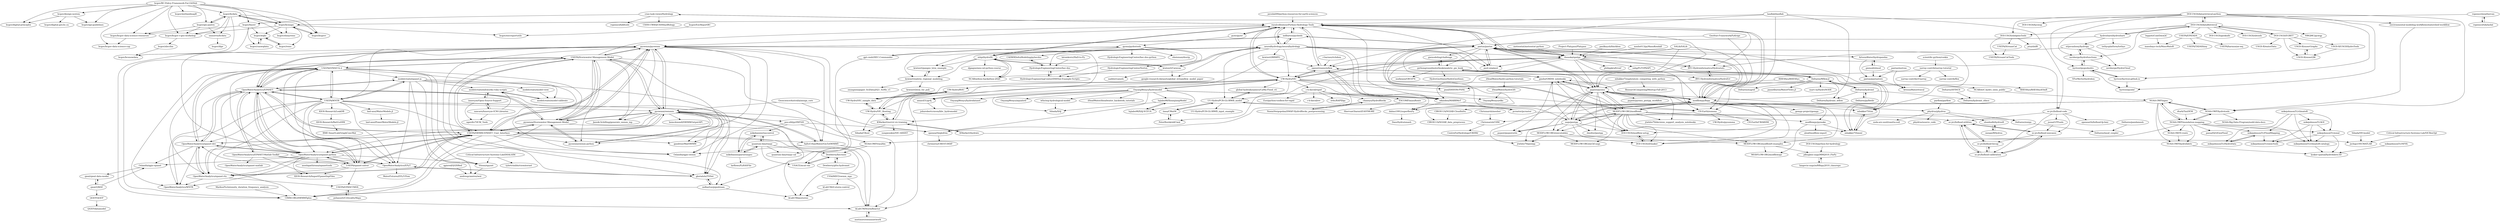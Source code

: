 digraph G {
"bcgov/bcdata" -> "bcgov/bcmaps"
"bcgov/bcdata" -> "bcgov/bcgovr"
"bcgov/bcdata" -> "bcgov/bcgov-r-geo-workshop"
"bcgov/bcdata" -> "smnorris/bcdata"
"bcgov/bcdata" -> "bcgov/bcsnowdata"
"bcgov/bcdata" -> "bcgov/gis-pantry"
"bcgov/bcdata" -> "bcgov/shinyrems"
"raoulcollenteur/Python-Hydrology-Tools" -> "mdbartos/pysheds" ["e"=1]
"raoulcollenteur/Python-Hydrology-Tools" -> "pastas/pastas"
"raoulcollenteur/Python-Hydrology-Tools" -> "neuralhydrology/neuralhydrology"
"raoulcollenteur/Python-Hydrology-Tools" -> "cran-task-views/Hydrology"
"raoulcollenteur/Python-Hydrology-Tools" -> "openstreams/wflow"
"raoulcollenteur/Python-Hydrology-Tools" -> "thouska/spotpy"
"raoulcollenteur/Python-Hydrology-Tools" -> "UW-Hydro/VIC"
"raoulcollenteur/Python-Hydrology-Tools" -> "modflowpy/flopy"
"raoulcollenteur/Python-Hydrology-Tools" -> "pywr/pywr" ["e"=1]
"raoulcollenteur/Python-Hydrology-Tools" -> "mhpi/hydroDL"
"raoulcollenteur/Python-Hydrology-Tools" -> "pyet-org/pyet" ["e"=1]
"raoulcollenteur/Python-Hydrology-Tools" -> "wknoben/MARRMoT"
"raoulcollenteur/Python-Hydrology-Tools" -> "BYU-Hydroinformatics/Hydrostats"
"raoulcollenteur/Python-Hydrology-Tools" -> "pyswmm/pyswmm"
"raoulcollenteur/Python-Hydrology-Tools" -> "pypest/pyemu"
"SALib/SALib" -> "thouska/spotpy" ["e"=1]
"SALib/SALib" -> "modflowpy/flopy" ["e"=1]
"SALib/SALib" -> "pypest/pyemu" ["e"=1]
"pyswmm/pyswmm" -> "USEPA/Stormwater-Management-Model"
"pyswmm/pyswmm" -> "pyswmm/swmmio"
"pyswmm/pyswmm" -> "pyswmm/Stormwater-Management-Model"
"pyswmm/pyswmm" -> "USEPA/SWMM-EPANET_User_Interface"
"pyswmm/pyswmm" -> "pyswmm/swmm-python"
"pyswmm/pyswmm" -> "mdbartos/pipedream"
"pyswmm/pyswmm" -> "OpenWaterAnalytics/EPANET"
"pyswmm/pyswmm" -> "AaltoUrbanWater/GisToSWMM5"
"pyswmm/pyswmm" -> "OpenWaterAnalytics/epanet-python"
"pyswmm/pyswmm" -> "Oslandia/qgis-swmm"
"pyswmm/pyswmm" -> "mdbartos/pysheds" ["e"=1]
"pyswmm/pyswmm" -> "kLabUM/StormReactor"
"pyswmm/pyswmm" -> "glorialulu/TSNet"
"pyswmm/pyswmm" -> "CIMM-ORG/SWMM5plus"
"pyswmm/pyswmm" -> "Jannik-Schilling/generate_swmm_inp"
"OuyangWenyu/hydromodel" -> "OuyangWenyu/aqualord"
"OuyangWenyu/hydromodel" -> "wknoben/MARRMoT"
"OuyangWenyu/hydromodel" -> "lujiabo98/XinanjiangModel"
"OuyangWenyu/hydromodel" -> "iHeadWater/iheadwater_hackweek_tutorials"
"OuyangWenyu/hydromodel" -> "wfxr/xaj-hydrological-model"
"OuyangWenyu/hydromodel" -> "UW-Hydro/VIC"
"OuyangWenyu/hydromodel" -> "lujiabo98/XAJ-SCEUA"
"OuyangWenyu/hydromodel" -> "amacd31/gr4j"
"OuyangWenyu/hydromodel" -> "openearth/glofrim"
"OuyangWenyu/hydromodel" -> "OuyangWenyu/elks"
"OuyangWenyu/hydromodel" -> "OuyangWenyu/hydrodataset"
"OuyangWenyu/hydromodel" -> "Sibada/XAJ"
"ropensci/tidyhydat" -> "ropensci/weathercan"
"cran-task-views/Hydrology" -> "bcgov/fasstr"
"cran-task-views/Hydrology" -> "raoulcollenteur/Python-Hydrology-Tools"
"cran-task-views/Hydrology" -> "CSHS-CWRA/CSHShydRology"
"cran-task-views/Hydrology" -> "ropensci/hddtools"
"phydrus/phydrus" -> "shoebodh/hydrusR"
"phydrus/phydrus" -> "phydrus/source_code"
"phydrus/phydrus" -> "usda-ars-ussl/rosetta-soil"
"phydrus/phydrus" -> "Deltares/xmipy"
"kratzert/pangeo_lstm_example" -> "kratzert/ealstm_regional_modeling"
"gyanz/pydsstools" -> "CADWRDeltaModeling/pyhecdss"
"gyanz/pydsstools" -> "HydrologicEngineeringCenter/hec-dss"
"gyanz/pydsstools" -> "gpt-cmdr/HEC-Commander"
"gyanz/pydsstools" -> "HydrologicEngineeringCenter/hec-dss-python"
"gyanz/pydsstools" -> "HydrologicEngineeringCenter/DSSVue-Example-Scripts"
"gyanz/pydsstools" -> "HydrologicEngineeringCenter/Vortex"
"gyanz/pydsstools" -> "eheisman/dssrip"
"mmhs013/pyMannKendall" -> "thouska/spotpy" ["e"=1]
"kratzert/ealstm_regional_modeling" -> "kratzert/pangeo_lstm_example"
"kratzert/ealstm_regional_modeling" -> "osungmin/paper_SciData2021_SoMo_v1"
"kratzert/ealstm_regional_modeling" -> "kratzert/lstm_for_pub"
"BYU-Hydroinformatics/Hydrostats" -> "BYU-Hydroinformatics/HydroErr"
"BYU-Hydroinformatics/HydroErr" -> "BYU-Hydroinformatics/Hydrostats"
"mbakker7/exploratory_computing_with_python" -> "pypest/pyemu"
"mbakker7/exploratory_computing_with_python" -> "ResearchComputing/Meetup-Fall-2013" ["e"=1]
"USEPA/Stormwater-Management-Model" -> "pyswmm/pyswmm"
"USEPA/Stormwater-Management-Model" -> "pyswmm/Stormwater-Management-Model"
"USEPA/Stormwater-Management-Model" -> "USEPA/SWMM-EPANET_User_Interface"
"USEPA/Stormwater-Management-Model" -> "pyswmm/swmm-python"
"USEPA/Stormwater-Management-Model" -> "pyswmm/swmmio"
"USEPA/Stormwater-Management-Model" -> "OpenWaterAnalytics/EPANET"
"USEPA/Stormwater-Management-Model" -> "USEPA/EPANET2.2"
"USEPA/Stormwater-Management-Model" -> "mdbartos/pipedream"
"USEPA/Stormwater-Management-Model" -> "CIMM-ORG/SWMM5plus"
"USEPA/Stormwater-Management-Model" -> "AaltoUrbanWater/GisToSWMM5"
"USEPA/Stormwater-Management-Model" -> "gandresr/MatSWMM"
"USEPA/Stormwater-Management-Model" -> "Oslandia/qgis-swmm"
"USEPA/Stormwater-Management-Model" -> "Jannik-Schilling/generate_swmm_inp"
"USEPA/Stormwater-Management-Model" -> "raoulcollenteur/Python-Hydrology-Tools"
"landlab/landlab" -> "openstreams/wflow" ["e"=1]
"landlab/landlab" -> "ec-jrc/lisflood-code" ["e"=1]
"landlab/landlab" -> "CH-Earth/summa" ["e"=1]
"landlab/landlab" -> "raoulcollenteur/Python-Hydrology-Tools" ["e"=1]
"landlab/landlab" -> "modflowpy/flopy" ["e"=1]
"Oslandia/qgis-epanet" -> "qwat/qwat-data-model"
"qgisred/QGISRed" -> "andresgciamtez/wnt"
"glorialulu/TSNet" -> "OpenWaterAnalytics/EPyT"
"glorialulu/TSNet" -> "mdbartos/pipedream"
"mikejohnson51/climateR" -> "mikejohnson51/zonal"
"mikejohnson51/climateR" -> "mikejohnson51/AOI"
"mikejohnson51/climateR" -> "mikejohnson51/HydroData"
"mikejohnson51/climateR" -> "mikejohnson51/climateR-catalogs"
"mikejohnson51/climateR" -> "mikejohnson51/FloodMapping"
"ec-jrc/lisflood-code" -> "ec-jrc/lisflood-utilities"
"ec-jrc/lisflood-code" -> "ec-jrc/lisflood-usecases"
"ec-jrc/lisflood-code" -> "openearth/lisflood-fp-bmi"
"ec-jrc/lisflood-code" -> "ec-jrc/lisflood-calibration"
"ec-jrc/lisflood-code" -> "jsosa/LFPtools"
"bcgov/design-system" -> "bcgov/digital-principles"
"bcgov/design-system" -> "bcgov/api-guidelines"
"bcgov/design-system" -> "bcgov/digital.gov.bc.ca"
"xarray-contrib/xarray-tutorial" -> "NCAR/ai4ess-hackathon-2020"
"xarray-contrib/xarray-tutorial" -> "xarray-contrib/flox" ["e"=1]
"xarray-contrib/xarray-tutorial" -> "xarray-contrib/cf-xarray" ["e"=1]
"Chrismarsh/mesher" -> "Chrismarsh/CHM"
"djgagne/ams-ml-python-course" -> "NCAR/ai4ess-hackathon-2020" ["e"=1]
"kratzert/RRMPG" -> "amacd31/gr4j"
"kratzert/RRMPG" -> "openstreams/wflow"
"jsosa/LFPtools" -> "ec-jrc/lisflood-usecases"
"NCAR/wrf_hydro_nwm_public" -> "NOAA-OWP/ngen" ["e"=1]
"pyswmm/swmm-python" -> "pyswmm/Stormwater-Management-Model"
"pyswmm/swmm-python" -> "pyswmm/swmmio"
"MarkusPic/intensity_duration_frequency_analysis" -> "CIMM-ORG/SWMM5plus"
"Dewberry/pfra-hydromet" -> "Dewberry/hecrasio"
"MODFLOW-ORG/modflow6" -> "modflowpy/flopy"
"MODFLOW-ORG/modflow6" -> "pypest/pyemu"
"MODFLOW-ORG/modflow6" -> "usgs/pestpp"
"MODFLOW-ORG/modflow6" -> "pastas/pastas"
"MODFLOW-ORG/modflow6" -> "MODFLOW-ORG/executables"
"MODFLOW-ORG/modflow6" -> "DOI-USGS/modflow-setup"
"MODFLOW-ORG/modflow6" -> "MODFLOW-ORG/modflow6-examples"
"MODFLOW-ORG/modflow6" -> "DOI-USGS/sfrmaker"
"MODFLOW-ORG/modflow6" -> "MODFLOW-ORG/mt3d-usgs"
"MODFLOW-ORG/modflow6" -> "modflowpy/pymake"
"MODFLOW-ORG/modflow6" -> "gmdsi/GMDSI_notebooks"
"MODFLOW-ORG/modflow6" -> "Deltares/xmipy"
"MODFLOW-ORG/modflow6" -> "pythongroundwaterbook/analytic_gw_book"
"MODFLOW-ORG/modflow6" -> "mbakker7/timml"
"MODFLOW-ORG/modflow6" -> "jtwhite79/decision_support_analysis_notebooks"
"mhpi/hydroDL" -> "NCAR/ai4ess-hackathon-2020"
"mhpi/hydroDL" -> "neuralhydrology/neuralhydrology"
"mhpi/hydroDL" -> "kratzert/Caravan"
"mhpi/hydroDL" -> "raoulcollenteur/Python-Hydrology-Tools"
"mhpi/hydroDL" -> "kratzert/ealstm_regional_modeling"
"mhpi/hydroDL" -> "kratzert/pangeo_lstm_example"
"mhpi/hydroDL" -> "djgagne/ams-ml-python-course" ["e"=1]
"wknoben/MARRMoT" -> "openstreams/wflow"
"wknoben/MARRMoT" -> "dalmo1991/superflexPy"
"wknoben/MARRMoT" -> "CH-Earth/summa"
"DOI-USGS/nhdplusTools" -> "USEPA/StreamCat"
"DOI-USGS/nhdplusTools" -> "USEPA/StreamCatTools"
"DOI-USGS/nhdplusTools" -> "jsta/nhdR"
"DOI-USGS/dataretrieval-python" -> "mroberge/hydrofunctions"
"DOI-USGS/dataretrieval-python" -> "hyriver/pygeohydro"
"DOI-USGS/dataretrieval-python" -> "hyriver/hyriver.github.io"
"DOI-USGS/dataretrieval-python" -> "DOI-USGS/dataRetrieval"
"DOI-USGS/dataretrieval-python" -> "NOAA-OWP/hydrotools"
"DOI-USGS/dataretrieval-python" -> "DOI-USGS/hyswap"
"DOI-USGS/dataretrieval-python" -> "hyriver/pynhd"
"DOI-USGS/dataretrieval-python" -> "DOI-USGS/nhdplusTools"
"DOI-USGS/dataretrieval-python" -> "environmental-modeling-workflows/watershed-workflow"
"DOI-USGS/modflow-setup" -> "DOI-USGS/sfrmaker"
"HydrologicEngineeringCenter/Vortex" -> "HydrologicEngineeringCenter/DSSVue-Example-Scripts"
"mikejohnson51/HydroData" -> "mikejohnson51/FloodMapping"
"ArtesiaWater/hydropandas" -> "gwmod/nlmod"
"ArtesiaWater/hydropandas" -> "pastas/pastastore"
"mikejohnson51/AOI" -> "mikejohnson51/climateR-catalogs"
"mikejohnson51/AOI" -> "mikejohnson51/zonal"
"mikejohnson51/AOI" -> "mikejohnson51/nwmTools"
"KIOS-Research/LeakDB" -> "KIOS-Research/BattLeDIM"
"c-h-david/rapid" -> "erdc/RAPIDpy"
"c-h-david/rapid" -> "c-h-david/rrr"
"c-h-david/rapid" -> "ESCOMP/mizuRoute"
"c-h-david/rapid" -> "chaneyn/HydroBlocks"
"c-h-david/rapid" -> "Esri/python-toolbox-for-rapid"
"UW-Hydro/RVIC" -> "UW-Hydro/VIC_sample_data"
"UW-Hydro/RVIC" -> "UW-Hydro/VIC_Routing"
"UW-Hydro/RVIC" -> "KMarkert/servir-vic-training"
"ec-jrc/lisflood-usecases" -> "ec-jrc/lisflood-utilities"
"ec-jrc/lisflood-usecases" -> "ec-jrc/lisflood-lisvap"
"ec-jrc/lisflood-usecases" -> "ec-jrc/lisflood-calibration"
"ec-jrc/lisflood-utilities" -> "ec-jrc/lisflood-calibration"
"ec-jrc/lisflood-utilities" -> "ec-jrc/lisflood-usecases"
"ec-jrc/lisflood-utilities" -> "ec-jrc/lisflood-lisvap"
"mdbartos/pipedream" -> "glorialulu/TSNet"
"mdbartos/pipedream" -> "kLabUM/pystorms"
"mdbartos/pipedream" -> "CIMM-ORG/SWMM5plus"
"openstreams/wflow" -> "Deltares/Wflow.jl"
"openstreams/wflow" -> "wknoben/MARRMoT"
"openstreams/wflow" -> "openearth/glofrim"
"openstreams/wflow" -> "UW-Hydro/VIC"
"openstreams/wflow" -> "raoulcollenteur/Python-Hydrology-Tools"
"langevin-usgs/mf6flopy2019_classrepo" -> "jdhughes-usgs/MM2019_FloPy"
"jdhughes-usgs/MM2019_FloPy" -> "langevin-usgs/mf6flopy2019_classrepo"
"mikejohnson51/FloodMapping" -> "mikejohnson51/nwmTools"
"mikejohnson51/FloodMapping" -> "mikejohnson51/HydroData"
"USEPA/epanet-solver" -> "OpenWaterAnalytics/epanet-python"
"USEPA/epanet-solver" -> "OpenWaterAnalytics/epanet-rtx"
"USEPA/epanet-solver" -> "KIOS-Research/ImportEpanetInpFiles"
"USEPA/epanet-solver" -> "USEPA/SWMM-EPANET_User_Interface"
"USEPA/epanet-solver" -> "OpenWaterAnalytics/EPANET"
"USEPA/epanet-solver" -> "OpenWaterAnalytics/epanet-dev"
"USEPA/epanet-solver" -> "USEPA/EPANETMSX"
"bcgov/gis-pantry" -> "smnorris/bcdata"
"bcgov/gis-pantry" -> "bcgov/bcdata"
"bcgov/gis-pantry" -> "bcgov/bcgov-data-science-resources"
"bcgov/gis-pantry" -> "bcgov/bcgov-r-geo-workshop"
"usgs/pestpp" -> "pypest/pyemu"
"usgs/pestpp" -> "gmdsi/GMDSI_notebooks"
"usgs/pestpp" -> "DOI-USGS/sfrmaker"
"usgs/pestpp" -> "modflowpy/flopy"
"usgs/pestpp" -> "DOI-USGS/modflow-setup"
"usgs/pestpp" -> "MODFLOW-ORG/executables"
"usgs/pestpp" -> "jtwhite79/pestpp"
"usgs/pestpp" -> "MODFLOW-ORG/modflow6"
"usgs/pestpp" -> "dwelter/pestpp"
"usgs/pestpp" -> "pypest/pypestutils"
"MODFLOW-ORG/executables" -> "jtwhite79/pestpp"
"MODFLOW-ORG/executables" -> "MODFLOW-ORG/mt3d-usgs"
"MODFLOW-ORG/executables" -> "MODFLOW-ORG/modflow6-examples"
"bcgov/fasstr" -> "bcgov/canwqdata"
"bcgov/fasstr" -> "bcgov/bcsnowdata"
"bcgov/fasstr" -> "bcgov/wqbc"
"bcgov/fasstr" -> "bcgov/bcgov-data-science-resources"
"OpenWaterAnalytics/EPANET-Matlab-Toolkit" -> "OpenWaterAnalytics/epanet-matlab"
"OpenWaterAnalytics/EPANET-Matlab-Toolkit" -> "OpenWaterAnalytics/EPyT"
"OpenWaterAnalytics/EPANET-Matlab-Toolkit" -> "USEPA/epanet-solver"
"OpenWaterAnalytics/EPANET-Matlab-Toolkit" -> "KIOS-Research/ImportEpanetInpFiles"
"OpenWaterAnalytics/EPANET-Matlab-Toolkit" -> "OpenWaterAnalytics/EPANET"
"sancarn/Innovyze-ICM-Libraries" -> "ngerdts7/ICM_Tools"
"sancarn/Innovyze-ICM-Libraries" -> "innovyze/Open-Source-Support"
"sancarn/Innovyze-ICM-Libraries" -> "modelcreate/infoworks-ruby-scripts"
"modelcreate/model-calibrate" -> "modelcreate/infoworks-ruby-scripts"
"UW-Hydro/VIC_Routing" -> "UW-Hydro/VIC_sample_data"
"UW-Hydro/VIC_Routing" -> "UW-Hydro/RVIC"
"UW-Hydro/VIC_Routing" -> "Sibada/CRout"
"UW-Hydro/VIC_Routing" -> "KMarkert/servir-vic-training"
"ec-jrc/lisflood-lisvap" -> "ec-jrc/lisflood-calibration"
"ec-jrc/lisflood-lisvap" -> "ec-jrc/lisflood-utilities"
"bcgov/bcgov-data-science-resources" -> "bcgov/bcgov-data-science-cop"
"modelcreate/model-view" -> "modelcreate/model-calibrate"
"UVAdMIST/swmm_mpc" -> "kLabUM/rl-storm-control"
"UVAdMIST/swmm_mpc" -> "kLabUM/StormReactor"
"bcgov/nbcclim" -> "bcgov/bcsnowdata"
"Sibada/VICmodel" -> "jschap1/VICMATLAB"
"austinorr/swmmnetwork" -> "kLabUM/StormReactor"
"ec-jrc/lisflood-calibration" -> "ec-jrc/lisflood-lisvap"
"ec-jrc/lisflood-calibration" -> "ec-jrc/lisflood-utilities"
"ec-jrc/lisflood-calibration" -> "ec-jrc/lisflood-usecases"
"bcgov/canwqdata" -> "bcgov/wqbc"
"USGS-R/USGSHydroTools" -> "USGS-R/smwrQW"
"quantum-dan/raspy" -> "mikebannis/rascontrol"
"quantum-dan/raspy" -> "mikebannis/parserasgeo"
"quantum-dan/raspy" -> "quantum-dan/raspy-cal"
"quantum-dan/raspy" -> "USACE/mcat-ras"
"quantum-dan/raspy" -> "Dewberry/hecrasio"
"neuralhydrology/neuralhydrology" -> "kratzert/Caravan"
"neuralhydrology/neuralhydrology" -> "mhpi/hydroDL"
"neuralhydrology/neuralhydrology" -> "raoulcollenteur/Python-Hydrology-Tools"
"neuralhydrology/neuralhydrology" -> "kratzert/ealstm_regional_modeling"
"neuralhydrology/neuralhydrology" -> "mdbartos/pysheds" ["e"=1]
"neuralhydrology/neuralhydrology" -> "pyet-org/pyet" ["e"=1]
"neuralhydrology/neuralhydrology" -> "wknoben/MARRMoT"
"neuralhydrology/neuralhydrology" -> "kratzert/RRMPG"
"neuralhydrology/neuralhydrology" -> "thouska/spotpy"
"neuralhydrology/neuralhydrology" -> "dalmo1991/superflexPy"
"neuralhydrology/neuralhydrology" -> "UU-Hydro/PCR-GLOBWB_model"
"neuralhydrology/neuralhydrology" -> "UW-Hydro/VIC"
"neuralhydrology/neuralhydrology" -> "kratzert/pangeo_lstm_example"
"neuralhydrology/neuralhydrology" -> "google-research-datasets/global_streamflow_model_paper"
"neuralhydrology/neuralhydrology" -> "BYU-Hydroinformatics/HydroErr"
"NOAA-OWP/inundation-mapping" -> "NOAA-OWP/ngen"
"NOAA-OWP/inundation-mapping" -> "NOAA-OWP/hydrotools"
"NOAA-OWP/inundation-mapping" -> "NOAA-OWP/hydrofabric"
"NOAA-OWP/inundation-mapping" -> "NOAA-OWP/ras2fim"
"NOAA-OWP/inundation-mapping" -> "mikejohnson51/climateR-catalogs"
"NOAA-OWP/inundation-mapping" -> "mikejohnson51/FloodMapping"
"NOAA-OWP/inundation-mapping" -> "NOAA-OWP/t-route"
"NOAA-OWP/inundation-mapping" -> "passaH2O/GeoFlood"
"NOAA-OWP/inundation-mapping" -> "mikejohnson51/zonal"
"pyet-org/pyet" -> "pastas/pastas" ["e"=1]
"GeoStat-Framework/PyKrige" -> "pastas/pastas" ["e"=1]
"GeoStat-Framework/PyKrige" -> "modflowpy/flopy" ["e"=1]
"GeoscienceAustralia/anuga_core" -> "openearth/glofrim" ["e"=1]
"GeoscienceAustralia/anuga_core" -> "pyswmm/swmmio" ["e"=1]
"modflowpy/flopy" -> "pypest/pyemu"
"modflowpy/flopy" -> "MODFLOW-ORG/modflow6"
"modflowpy/flopy" -> "pastas/pastas"
"modflowpy/flopy" -> "usgs/pestpp"
"modflowpy/flopy" -> "modflowpy/pymake"
"modflowpy/flopy" -> "gmdsi/GMDSI_notebooks"
"modflowpy/flopy" -> "pythongroundwaterbook/analytic_gw_book"
"modflowpy/flopy" -> "MODFLOW-ORG/executables"
"modflowpy/flopy" -> "raoulcollenteur/Python-Hydrology-Tools"
"modflowpy/flopy" -> "DOI-USGS/modflow-setup"
"modflowpy/flopy" -> "phydrus/phydrus"
"modflowpy/flopy" -> "DOI-USGS/sfrmaker"
"modflowpy/flopy" -> "gempy-project/gempy" ["e"=1]
"modflowpy/flopy" -> "MODFLOW-ORG/modflow6-examples"
"modflowpy/flopy" -> "mbakker7/ttim"
"Chrismarsh/CHM" -> "CentreForHydrology/CRHMr"
"meteostat/meteostat-python" -> "thouska/spotpy" ["e"=1]
"pypest/pyemu" -> "usgs/pestpp"
"pypest/pyemu" -> "gmdsi/GMDSI_notebooks"
"pypest/pyemu" -> "modflowpy/flopy"
"pypest/pyemu" -> "DOI-USGS/modflow-setup"
"pypest/pyemu" -> "MODFLOW-ORG/modflow6"
"pypest/pyemu" -> "jtwhite79/decision_support_analysis_notebooks"
"pypest/pyemu" -> "DOI-USGS/sfrmaker"
"pypest/pyemu" -> "pypest/pyemu_pestpp_workflow"
"pypest/pyemu" -> "jtwhite79/pestpp"
"pypest/pyemu" -> "pastas/pastas"
"pypest/pyemu" -> "dwelter/pestpp"
"pypest/pyemu" -> "mbakker7/timml"
"pypest/pyemu" -> "pypest/pypestutils"
"iHeadWater/hydro-python-tutorials" -> "iHeadWater/hydroGIS"
"NOAA-OWP/ngen" -> "NOAA-OWP/hydrotools"
"NOAA-OWP/ngen" -> "NOAA-OWP/inundation-mapping"
"NOAA-OWP/ngen" -> "NOAA-OWP/hydrofabric"
"NOAA-OWP/ngen" -> "NOAA-OWP/t-route"
"NOAA-OWP/ngen" -> "CIROH-UA/NGIAB_data_preprocess"
"NOAA-OWP/ngen" -> "CIROH-UA/NGIAB-CloudInfra"
"hydroshare/hydroshare" -> "pastas/pastas"
"hydroshare/hydroshare" -> "DOI-USGS/dataRetrieval"
"hydroshare/hydroshare" -> "tethysplatform/tethys"
"hydroshare/hydroshare" -> "stijnvanhoey/hydropy"
"CADWRDeltaModeling/pyhecdss" -> "HydrologicEngineeringCenter/hec-dss"
"OpenWaterAnalytics/EPANET" -> "USEPA/EPANET2.2"
"OpenWaterAnalytics/EPANET" -> "USEPA/WNTR"
"OpenWaterAnalytics/EPANET" -> "OpenWaterAnalytics/epanet-dev"
"OpenWaterAnalytics/EPANET" -> "OpenWaterAnalytics/epanet-python"
"OpenWaterAnalytics/EPANET" -> "USEPA/SWMM-EPANET_User_Interface"
"OpenWaterAnalytics/EPANET" -> "USEPA/epanet-solver"
"OpenWaterAnalytics/EPANET" -> "OpenWaterAnalytics/epanet-rtx"
"OpenWaterAnalytics/EPANET" -> "pyswmm/Stormwater-Management-Model"
"OpenWaterAnalytics/EPANET" -> "OpenWaterAnalytics/WNTR"
"OpenWaterAnalytics/EPANET" -> "modelcreate/epanet-js"
"OpenWaterAnalytics/EPANET" -> "pyswmm/pyswmm"
"OpenWaterAnalytics/EPANET" -> "OpenWaterAnalytics/EPyT"
"OpenWaterAnalytics/EPANET" -> "OpenWaterAnalytics/EPANET-Matlab-Toolkit"
"OpenWaterAnalytics/EPANET" -> "USEPA/Stormwater-Management-Model"
"OpenWaterAnalytics/EPANET" -> "glorialulu/TSNet"
"USEPA/EPANET2.2" -> "OpenWaterAnalytics/EPANET"
"USEPA/EPANET2.2" -> "USEPA/WNTR"
"USEPA/EPANET2.2" -> "OpenWaterAnalytics/epanet-dev"
"USEPA/EPANET2.2" -> "OpenWaterAnalytics/epanet-python"
"USEPA/EPANET2.2" -> "OpenWaterAnalytics/WNTR"
"USEPA/EPANET2.2" -> "USEPA/SWMM-EPANET_User_Interface"
"USEPA/EPANET2.2" -> "OpenWaterAnalytics/EPyT"
"USEPA/EPANET2.2" -> "OpenWaterAnalytics/epanet-rtx"
"USEPA/EPANET2.2" -> "USEPA/Stormwater-Management-Model"
"USEPA/EPANET2.2" -> "USEPA/epanet-solver"
"USEPA/EPANET2.2" -> "modelcreate/epanet-js"
"USEPA/EPANET2.2" -> "glorialulu/TSNet"
"USEPA/EPANET2.2" -> "Vitens/epynet"
"USEPA/EPANET2.2" -> "pyswmm/pyswmm"
"USEPA/EPANET2.2" -> "pyswmm/Stormwater-Management-Model"
"Deltares/Wflow.jl" -> "openstreams/wflow"
"Deltares/Wflow.jl" -> "jannefiluren/WaterFlows.jl"
"Deltares/Wflow.jl" -> "marv-in/HydroNODE"
"Deltares/Wflow.jl" -> "Deltares/hydromt_wflow"
"Deltares/Wflow.jl" -> "Deltares/hydromt"
"Deltares/Wflow.jl" -> "CH-Earth/summa"
"Deltares/Wflow.jl" -> "Deltares/xugrid" ["e"=1]
"NCAR/ai4ess-hackathon-2020" -> "mhpi/hydroDL"
"dalmo1991/superflexPy" -> "DassHydro/smash"
"Dewberry/hecrasio" -> "USACE/mcat-ras"
"Dewberry/hecrasio" -> "Dewberry/pfra-hydromet"
"pywr/pywr" -> "raoulcollenteur/Python-Hydrology-Tools" ["e"=1]
"pywr/pywr" -> "gyanz/pydsstools" ["e"=1]
"iHeadWater/hydroGIS" -> "OuyangWenyu/elks"
"QGEP/QGEP" -> "QGEP/datamodel"
"CH-Earth/summa" -> "CH-Earth/CWARHM"
"CH-Earth/summa" -> "UW-Hydro/pysumma"
"CH-Earth/summa" -> "Chrismarsh/CHM"
"pastas/pastastore" -> "ArtesiaWater/traval"
"modelcreate/epanet-js" -> "modelcreate/model-view"
"modelcreate/epanet-js" -> "glorialulu/TSNet"
"modelcreate/epanet-js" -> "modelcreate/model-calibrate"
"modelcreate/epanet-js" -> "modelcreate/infoworks-ruby-scripts"
"modelcreate/epanet-js" -> "OpenWaterAnalytics/EPANET"
"modelcreate/epanet-js" -> "USEPA/WNTR"
"modelcreate/epanet-js" -> "Vitens/epynet"
"modelcreate/epanet-js" -> "andresgciamtez/wnt"
"modelcreate/epanet-js" -> "OpenWaterAnalytics/EPyT"
"modelcreate/infoworks-ruby-scripts" -> "modelcreate/model-calibrate"
"modelcreate/infoworks-ruby-scripts" -> "innovyze/Open-Source-Support"
"chaneyn/HydroBlocks" -> "NoemiVergopolan/SMAP-HydroBlocks_postprocessing"
"Deltares/xmipy" -> "Deltares/imod_coupler"
"environmental-modeling-workflows/watershed-workflow" -> "NOAA-OWP/hydrotools"
"bcgov/wqbc" -> "bcgov/canwqdata"
"bcgov/wqbc" -> "bcgov/rems"
"NOAA-OWP/t-route" -> "NOAA-OWP/hydrofabric"
"MODFLOW-ORG/modflow6-examples" -> "MODFLOW-ORG/modflowapi"
"MODFLOW-ORG/modflow6-examples" -> "jdhughes-usgs/MM2019_FloPy"
"pshassett/CriticalityMaps" -> "USEPA/EPANETMSX"
"hyriver/pygeohydro" -> "hyriver/pynhd"
"hyriver/pygeohydro" -> "hyriver/hyriver.github.io"
"hyriver/pygeohydro" -> "VForWaTer/hydrobox"
"hyriver/pygeohydro" -> "mroberge/hydrofunctions"
"Critical-Infrastructure-Systems-Lab/VICResOpt" -> "jschap1/VICMATLAB"
"Critical-Infrastructure-Systems-Lab/DHALSIM" -> "Vitens/epynet"
"Critical-Infrastructure-Systems-Lab/DHALSIM" -> "tylertrimble/viswaternet"
"qwat/QWAT" -> "qwat/qwat-data-model"
"qwat/QWAT" -> "Oslandia/qgis-epanet"
"qwat/QWAT" -> "QGEP/QGEP"
"HydrologicEngineeringCenter/DSSVue-Example-Scripts" -> "HydrologicEngineeringCenter/hec-dss"
"mikejohnson51/NFHL" -> "lynker-spatial/hydrofabric3D"
"KIOS-Research/BattLeDIM" -> "BME-SmartLab/GraphConvWat"
"qwat/qwat-data-model" -> "qwat/QWAT"
"KMarkert/hydrate" -> "KMarkert/servir-vic-training"
"KMarkert/hydrate" -> "jschap1/VICMATLAB"
"bcgov/bcgov-r-geo-workshop" -> "bcgov/nbcclim"
"OpenWaterAnalytics/epanet-python" -> "Vitens/epynet"
"OpenWaterAnalytics/epanet-python" -> "OpenWaterAnalytics/WNTR"
"OpenWaterAnalytics/epanet-python" -> "Oslandia/qgis-epanet"
"OpenWaterAnalytics/epanet-python" -> "USEPA/SWMM-EPANET_User_Interface"
"OpenWaterAnalytics/epanet-python" -> "OpenWaterAnalytics/epanet-dev"
"OpenWaterAnalytics/epanet-python" -> "USEPA/epanet-solver"
"OpenWaterAnalytics/epanet-python" -> "OpenWaterAnalytics/EPANET"
"OpenWaterAnalytics/epanet-python" -> "OpenWaterAnalytics/EPyT"
"OpenWaterAnalytics/epanet-python" -> "KIOS-Research/ImportEpanetInpFiles"
"OpenWaterAnalytics/epanet-python" -> "asselapathirana/epanettools"
"OpenWaterAnalytics/epanet-python" -> "OpenWaterAnalytics/epanet-rtx"
"javedali99/python-resources-for-earth-sciences" -> "raoulcollenteur/Python-Hydrology-Tools" ["e"=1]
"scientific-python/cookie" -> "xarray-contrib/xarray-tutorial" ["e"=1]
"innovyze/Open-Source-Support" -> "modelcreate/infoworks-ruby-scripts"
"innovyze/Open-Source-Support" -> "ngerdts7/ICM_Tools"
"innovyze/Open-Source-Support" -> "sancarn/Innovyze-ICM-Libraries"
"global-hydrodynamics/CaMa-Flood_v4" -> "UU-Hydro/PCR-GLOBWB_model"
"psu-efd/pyHMT2D" -> "mikebannis/rascontrol"
"psu-efd/pyHMT2D" -> "NOAA-OWP/ras2fim"
"psu-efd/pyHMT2D" -> "mikebannis/parserasgeo"
"psu-efd/pyHMT2D" -> "openearth/glofrim"
"stijnvanhoey/hydropy" -> "mroberge/hydrofunctions"
"stijnvanhoey/hydropy" -> "BYU-Hydroinformatics/Hydrostats"
"stijnvanhoey/hydropy" -> "mroberge/HydroCloud"
"USACE/mcat-ras" -> "Dewberry/hecrasio"
"NOAA-OWP/ras2fim" -> "USACE/mcat-ras"
"NOAA-OWP/ras2fim" -> "Dewberry/hecrasio"
"bcgov/BC-Policy-Framework-For-GitHub" -> "bcgov/bcmaps"
"bcgov/BC-Policy-Framework-For-GitHub" -> "bcgov/bcgovr"
"bcgov/BC-Policy-Framework-For-GitHub" -> "bcgov/bcgov-data-science-cop"
"bcgov/BC-Policy-Framework-For-GitHub" -> "bcgov/bcdata"
"bcgov/BC-Policy-Framework-For-GitHub" -> "bcgov/bcgov-data-science-resources"
"bcgov/BC-Policy-Framework-For-GitHub" -> "bcgov/design-system"
"bcgov/BC-Policy-Framework-For-GitHub" -> "bcgov/api-guidelines"
"bcgov/BC-Policy-Framework-For-GitHub" -> "bcgov/digital-principles"
"bcgov/BC-Policy-Framework-For-GitHub" -> "bcgov/bcgov-r-geo-workshop"
"bcgov/BC-Policy-Framework-For-GitHub" -> "bcgov/wetlandmapR"
"bcgov/BC-Policy-Framework-For-GitHub" -> "bcgov/fasstr"
"bcgov/BC-Policy-Framework-For-GitHub" -> "bcgov/gis-pantry"
"Deltares/hydromt" -> "Deltares/hydromt_wflow"
"Deltares/hydromt" -> "Deltares/hydromt_sfincs"
"Deltares/hydromt" -> "Deltares/Wflow.jl"
"Deltares/hydromt" -> "Deltares/pyflwdir"
"pcraster/pcraster" -> "UU-Hydro/PCR-GLOBWB_model"
"pcraster/pcraster" -> "ec-jrc/lisflood-utilities"
"hyriver/hyriver.github.io" -> "hyriver/pygeohydro"
"hyriver/hyriver.github.io" -> "hyriver/pynhd"
"HydrologicEngineeringCenter/hec-dss" -> "HydrologicEngineeringCenter/DSSVue-Example-Scripts"
"HydrologicEngineeringCenter/hec-dss" -> "CADWRDeltaModeling/pyhecdss"
"modflowpy/pymake" -> "MODFLOW-ORG/modflowapi"
"modflowpy/pymake" -> "mbakker7/timml"
"modflowpy/pymake" -> "aleaf/modflow-export"
"NOAA-OWP/hydrotools" -> "NOAA-OWP/ngen"
"NOAA-OWP/hydrotools" -> "NOAA-Big-Data-Program/nodd-data-docs"
"NOAA-OWP/hydrotools" -> "NOAA-OWP/inundation-mapping"
"pastas/metran" -> "ArtesiaWater/traval"
"pastas/metran" -> "pastas/pastastore"
"bcgov/bcmaps" -> "bcgov/bcgovr"
"bcgov/bcmaps" -> "bcgov/bcdata"
"bcgov/bcmaps" -> "bcgov/wqbc"
"bcgov/bcmaps" -> "bcgov/bcgov-r-geo-workshop"
"bcgov/bcmaps" -> "bcgov/shinyrems"
"bcgov/bcmaps" -> "bcgov/envreportutils"
"bcgov/bcmaps" -> "bcgov/rems"
"ESCOMP/mizuRoute" -> "ShervanGharari/EASYMORE"
"iiasa/CWatM" -> "PeterBurek/oldCwat"
"iiasa/CWatM" -> "UU-Hydro/PCR-GLOBWB_model"
"gwmod/nlmod" -> "pastas/pastastore"
"gwmod/nlmod" -> "ArtesiaWater/hydropandas"
"bcgov/EnvReportBC" -> "bcgov/envreportutils"
"mikejohnson51/zonal" -> "mikejohnson51/climateR-catalogs"
"mikejohnson51/zonal" -> "lynker-spatial/hydrofabric3D"
"mikejohnson51/zonal" -> "mikejohnson51/nwmTools"
"lujiabo98/XinanjiangModel" -> "lujiabo98/XAJ-SCEUA"
"lujiabo98/XinanjiangModel" -> "Sibada/XAJ"
"kLabUM/StormReactor" -> "austinorr/swmmnetwork"
"NoemiVergopolan/SMAP-HydroBlocks_postprocessing" -> "chaneyn/HydroBlocks"
"USEPA/EPANETMSX" -> "pshassett/CriticalityMaps"
"NOAA-OWP/hydrofabric" -> "lynker-spatial/hydrofabric3D"
"kratzert/Caravan" -> "neuralhydrology/neuralhydrology"
"kratzert/Caravan" -> "mhpi/hydroDL"
"kratzert/Caravan" -> "naddor/camels"
"kratzert/Caravan" -> "google-research-datasets/global_streamflow_model_paper"
"gwmodeling/challenge" -> "pythongroundwaterbook/analytic_gw_book"
"Project-Platypus/Platypus" -> "thouska/spotpy" ["e"=1]
"Deltares/pandamesh" -> "Deltares/imod_coupler"
"OpenWaterAnalytics/EPyT" -> "WaterFutures/EPyT-Flow"
"OpenWaterAnalytics/EPyT" -> "glorialulu/TSNet"
"thouska/spotpy" -> "philippkraft/cmf"
"thouska/spotpy" -> "CH-Earth/summa"
"thouska/spotpy" -> "raoulcollenteur/Python-Hydrology-Tools"
"thouska/spotpy" -> "UW-Hydro/VIC"
"thouska/spotpy" -> "sahg/PyTOPKAPI" ["e"=1]
"thouska/spotpy" -> "openstreams/wflow"
"thouska/spotpy" -> "pyet-org/pyet" ["e"=1]
"thouska/spotpy" -> "pastas/pastas"
"thouska/spotpy" -> "wknoben/MARRMoT"
"thouska/spotpy" -> "pypest/pyemu"
"thouska/spotpy" -> "ec-jrc/lisflood-code"
"thouska/spotpy" -> "dalmo1991/superflexPy"
"thouska/spotpy" -> "BYU-Hydroinformatics/Hydrostats"
"thouska/spotpy" -> "PeterBurek/oldCwat"
"thouska/spotpy" -> "Deltares/Wflow.jl"
"Deltares/pyflwdir" -> "Deltares/hydromt"
"pyswmm/Stormwater-Management-Model" -> "pyswmm/swmm-python"
"pyswmm/Stormwater-Management-Model" -> "pyswmm/pyswmm"
"pyswmm/Stormwater-Management-Model" -> "USEPA/Stormwater-Management-Model"
"pyswmm/Stormwater-Management-Model" -> "USEPA/SWMM-EPANET_User_Interface"
"pyswmm/Stormwater-Management-Model" -> "pyswmm/swmmio"
"pyswmm/Stormwater-Management-Model" -> "CIMM-ORG/SWMM5plus"
"pyswmm/Stormwater-Management-Model" -> "kLabUM/StormReactor"
"pyswmm/Stormwater-Management-Model" -> "OpenWaterAnalytics/EPANET"
"pythongroundwaterbook/analytic_gw_book" -> "gmdsi/GMDSI_notebooks"
"pythongroundwaterbook/analytic_gw_book" -> "mbakker7/timml"
"pythongroundwaterbook/analytic_gw_book" -> "mbakker7/ttim"
"pythongroundwaterbook/analytic_gw_book" -> "gwmodeling/challenge"
"pythongroundwaterbook/analytic_gw_book" -> "mnfienen/GW1876"
"pythongroundwaterbook/analytic_gw_book" -> "HydroGeoSines/HydroGeoSines"
"USEPA/EPATADA" -> "massbays-tech/MassWateR"
"USEPA/EPATADA" -> "USEPA/TADAShiny"
"USEPA/EPATADA" -> "USEPA/harmonize-wq"
"gmdsi/GMDSI_notebooks" -> "pypest/pyemu"
"gmdsi/GMDSI_notebooks" -> "DOI-USGS/modflow-setup"
"gmdsi/GMDSI_notebooks" -> "pypest/pypestutils"
"mbakker7/timml" -> "mbakker7/ttim"
"USEPA/StreamCat" -> "USEPA/StreamCatTools"
"mbakker7/ttim" -> "mbakker7/timml"
"lujiabo98/XAJ-SCEUA" -> "lujiabo98/XinanjiangModel"
"USEPA/SWMM-EPANET_User_Interface" -> "pyswmm/Stormwater-Management-Model"
"USEPA/SWMM-EPANET_User_Interface" -> "Oslandia/qgis-swmm"
"USEPA/SWMM-EPANET_User_Interface" -> "pyswmm/pyswmm"
"USEPA/SWMM-EPANET_User_Interface" -> "OpenWaterAnalytics/epanet-dev"
"USEPA/SWMM-EPANET_User_Interface" -> "pyswmm/swmmio"
"USEPA/SWMM-EPANET_User_Interface" -> "OpenWaterAnalytics/epanet-python"
"USEPA/SWMM-EPANET_User_Interface" -> "USEPA/Stormwater-Management-Model"
"USEPA/SWMM-EPANET_User_Interface" -> "OpenWaterAnalytics/epanet-rtx"
"USEPA/SWMM-EPANET_User_Interface" -> "OpenWaterAnalytics/EPANET"
"USEPA/SWMM-EPANET_User_Interface" -> "USEPA/epanet-solver"
"USEPA/SWMM-EPANET_User_Interface" -> "pyswmm/swmm-python"
"USEPA/SWMM-EPANET_User_Interface" -> "gandresr/MatSWMM"
"USEPA/SWMM-EPANET_User_Interface" -> "AaltoUrbanWater/GisToSWMM5"
"USEPA/SWMM-EPANET_User_Interface" -> "kLabUM/pystorms"
"USEPA/SWMM-EPANET_User_Interface" -> "CIMM-ORG/SWMM5plus"
"CIMM-ORG/SWMM5plus" -> "kLabUM/StormReactor"
"paulknysh/blackbox" -> "thouska/spotpy" ["e"=1]
"parflow/parflow" -> "phydrus/phydrus"
"pastas/pastas" -> "modflowpy/flopy"
"pastas/pastas" -> "raoulcollenteur/Python-Hydrology-Tools"
"pastas/pastas" -> "ArtesiaWater/hydropandas"
"pastas/pastas" -> "pypest/pyemu"
"pastas/pastas" -> "pyet-org/pyet" ["e"=1]
"pastas/pastas" -> "mbakker7/ttim"
"pastas/pastas" -> "gmdsi/GMDSI_notebooks"
"pastas/pastas" -> "pythongroundwaterbook/analytic_gw_book"
"pastas/pastas" -> "mbakker7/timml"
"pastas/pastas" -> "gwmodeling/challenge"
"pastas/pastas" -> "BYU-Hydroinformatics/Hydrostats"
"pastas/pastas" -> "MODFLOW-ORG/modflow6"
"pastas/pastas" -> "thouska/spotpy"
"pastas/pastas" -> "mdbartos/pysheds" ["e"=1]
"pastas/pastas" -> "usgs/pestpp"
"Deltares/SFINCS" -> "Deltares/hydromt_sfincs"
"DOI-USGS/python-for-hydrology" -> "jdhughes-usgs/MM2019_FloPy"
"pyswmm/swmmio" -> "pyswmm/pyswmm"
"pyswmm/swmmio" -> "pyswmm/swmm-python"
"pyswmm/swmmio" -> "AaltoUrbanWater/GisToSWMM5"
"pyswmm/swmmio" -> "Oslandia/qgis-swmm"
"pyswmm/swmmio" -> "kLabUM/pystorms"
"pyswmm/swmmio" -> "USEPA/SWMM-EPANET_User_Interface"
"pyswmm/swmmio" -> "pyswmm/Stormwater-Management-Model"
"pyswmm/swmmio" -> "CIMM-ORG/SWMM5plus"
"pyswmm/swmmio" -> "bemcdonnell/SWMMOutputAPI"
"pyswmm/swmmio" -> "gandresr/MatSWMM"
"pyswmm/swmmio" -> "kLabUM/StormReactor"
"pyswmm/swmmio" -> "OpenWaterAnalytics/epanet-python"
"pyswmm/swmmio" -> "psu-efd/pyHMT2D"
"pyswmm/swmmio" -> "Jannik-Schilling/generate_swmm_inp"
"pyswmm/swmmio" -> "USEPA/Stormwater-Management-Model"
"AaltoUrbanWater/GisToSWMM5" -> "kLabUM/StormReactor"
"AaltoUrbanWater/GisToSWMM5" -> "Oslandia/qgis-swmm"
"AaltoUrbanWater/GisToSWMM5" -> "pyswmm/swmmio"
"wfxr/xaj-hydrological-model" -> "Sibada/XAJ"
"OpenWaterAnalytics/epanet-rtx" -> "OpenWaterAnalytics/epanet-dev"
"OpenWaterAnalytics/epanet-rtx" -> "OpenWaterAnalytics/WNTR"
"OpenWaterAnalytics/epanet-rtx" -> "USEPA/EPANETMSX"
"OpenWaterAnalytics/epanet-rtx" -> "USEPA/SWMM-EPANET_User_Interface"
"UW-Hydro/VIC_sample_data" -> "UW-Hydro/VIC_Routing"
"UW-Hydro/VIC_sample_data" -> "UW-Hydro/RVIC"
"mikejohnson51/climateR-catalogs" -> "lynker-spatial/hydrofabric3D"
"mikebannis/parserasgeo" -> "mikebannis/rascontrol"
"mikebannis/parserasgeo" -> "quantum-dan/raspy"
"mikebannis/parserasgeo" -> "larflows/PyRASFile"
"USEPA/WNTR" -> "OpenWaterAnalytics/EPANET"
"USEPA/WNTR" -> "USEPA/EPANET2.2"
"USEPA/WNTR" -> "OpenWaterAnalytics/EPyT"
"USEPA/WNTR" -> "OpenWaterAnalytics/epanet-python"
"USEPA/WNTR" -> "modelcreate/epanet-js"
"USEPA/WNTR" -> "glorialulu/TSNet"
"USEPA/WNTR" -> "OpenWaterAnalytics/WNTR"
"USEPA/WNTR" -> "USEPA/SWMM-EPANET_User_Interface"
"USEPA/WNTR" -> "USEPA/epanet-solver"
"USEPA/WNTR" -> "lanl-ansi/WaterModels.jl"
"USEPA/WNTR" -> "pyswmm/pyswmm"
"USEPA/WNTR" -> "pyswmm/swmmio"
"USEPA/WNTR" -> "OpenWaterAnalytics/epanet-dev"
"USEPA/WNTR" -> "OpenWaterAnalytics/epanet-rtx"
"USEPA/WNTR" -> "KIOS-Research/LeakDB"
"mroberge/hydrofunctions" -> "stijnvanhoey/hydropy"
"mroberge/hydrofunctions" -> "hyriver/pygeohydro"
"mroberge/hydrofunctions" -> "mroberge/HydroCloud"
"OpenWaterAnalytics/epanet-dev" -> "OpenWaterAnalytics/epanet-rtx"
"OpenWaterAnalytics/epanet-dev" -> "OpenWaterAnalytics/WNTR"
"OpenWaterAnalytics/epanet-dev" -> "OpenWaterAnalytics/EPANET"
"OpenWaterAnalytics/epanet-dev" -> "Oslandia/qgis-epanet"
"OpenWaterAnalytics/epanet-dev" -> "USEPA/SWMM-EPANET_User_Interface"
"OpenWaterAnalytics/epanet-dev" -> "OpenWaterAnalytics/epanet-python"
"OpenWaterAnalytics/epanet-dev" -> "USEPA/EPANET2.2"
"ropensci/weathercan" -> "ropensci/tidyhydat"
"ropensci/weathercan" -> "bcgov/bcmaps"
"UU-Hydro/PCR-GLOBWB_model" -> "global-hydrodynamics/CaMa-Flood_v4"
"UU-Hydro/PCR-GLOBWB_model" -> "pcraster/pcraster"
"UU-Hydro/PCR-GLOBWB_model" -> "iiasa/CWatM"
"UU-Hydro/PCR-GLOBWB_model" -> "UU-Hydro/PCR-GLOBWB_input_example"
"smnorris/bcdata" -> "bcgov/dipr"
"Vitens/epynet" -> "andresgciamtez/wnt"
"latomkovic/HaD-to-Py" -> "HydrologicEngineeringCenter/hec-dss"
"CIROH-UA/NGIAB-CloudInfra" -> "CIROH-UA/NGIAB_data_preprocess"
"bcgov/rems" -> "bcgov/wqbc"
"DOI-USGS/dataRetrieval" -> "DOI-USGS/EGRET"
"DOI-USGS/dataRetrieval" -> "DOI-USGS/dataretrieval-python"
"DOI-USGS/dataRetrieval" -> "DOI-USGS/nhdplusTools"
"DOI-USGS/dataRetrieval" -> "USEPA/EPATADA"
"DOI-USGS/dataRetrieval" -> "mroberge/hydrofunctions"
"DOI-USGS/dataRetrieval" -> "NWQMC/pywqp"
"DOI-USGS/dataRetrieval" -> "DOI-USGS/geoknife"
"DOI-USGS/dataRetrieval" -> "DOI-USGS/sbtools"
"DOI-USGS/dataRetrieval" -> "hydroshare/hydroshare"
"r-barnes/richdem" -> "openstreams/wflow" ["e"=1]
"gpt-cmdr/HEC-Commander" -> "gyanz/pydsstools"
"gpt-cmdr/HEC-Commander" -> "quantum-dan/raspy-cal"
"kLabUM/rl-storm-control" -> "kLabUM/pystorms"
"DOI-USGS/EGRET" -> "DOI-USGS/dataRetrieval"
"DOI-USGS/EGRET" -> "USGS-R/smwrQW"
"DOI-USGS/EGRET" -> "USGS-R/waterData"
"DOI-USGS/EGRET" -> "USGS-R/smwrGraphs"
"DOI-USGS/EGRET" -> "USGS-R/USGSHydroTools"
"shoebodh/hydrusR" -> "mespe/RHydrus"
"amacd31/gr4j" -> "johnrobertcraven/hbv_hydromodel"
"mdbartos/pysheds" -> "raoulcollenteur/Python-Hydrology-Tools" ["e"=1]
"mdbartos/pysheds" -> "pastas/pastas" ["e"=1]
"mdbartos/pysheds" -> "neuralhydrology/neuralhydrology" ["e"=1]
"mdbartos/pysheds" -> "pyswmm/pyswmm" ["e"=1]
"PeterBurek/oldCwat" -> "iiasa/CWatM"
"mikebannis/rascontrol" -> "mikebannis/parserasgeo"
"mikebannis/rascontrol" -> "quantum-dan/raspy"
"dtarb/TauDEM" -> "NOAA-OWP/inundation-mapping" ["e"=1]
"UW-Hydro/VIC" -> "openstreams/wflow"
"UW-Hydro/VIC" -> "c-h-david/rapid"
"UW-Hydro/VIC" -> "UW-Hydro/RVIC"
"UW-Hydro/VIC" -> "UW-Hydro/VIC_Routing"
"UW-Hydro/VIC" -> "CH-Earth/summa"
"UW-Hydro/VIC" -> "UW-Hydro/VIC_sample_data"
"UW-Hydro/VIC" -> "raoulcollenteur/Python-Hydrology-Tools"
"UW-Hydro/VIC" -> "thouska/spotpy"
"UW-Hydro/VIC" -> "pnnl/DHSVM-PNNL"
"UW-Hydro/VIC" -> "KMarkert/servir-vic-training"
"UW-Hydro/VIC" -> "UU-Hydro/PCR-GLOBWB_model"
"UW-Hydro/VIC" -> "global-hydrodynamics/CaMa-Flood_v4"
"UW-Hydro/VIC" -> "ESCOMP/mizuRoute"
"UW-Hydro/VIC" -> "OuyangWenyu/hydromodel"
"UW-Hydro/VIC" -> "NCAR/wrf_hydro_nwm_public" ["e"=1]
"KMarkert/servir-vic-training" -> "KMarkert/hydrate"
"KMarkert/servir-vic-training" -> "Sibada/CRout"
"KMarkert/servir-vic-training" -> "sungwookwi/VIC-ASSIST"
"KMarkert/servir-vic-training" -> "UW-Hydro/VIC_Routing"
"KMarkert/servir-vic-training" -> "UW-Hydro/RVIC"
"leppott/ContDataQC" -> "massbays-tech/MassWateR"
"USGS-R/smwrQW" -> "USGS-R/smwrGraphs"
"USGS-R/smwrGraphs" -> "USGS-R/smwrQW"
"lanl-ansi/WaterModels.jl" -> "lanl-ansi/PowerWaterModels.jl"
"RHESSys/RHESSys" -> "RHESSys/RHESSysIOinR"
"RHESSys/RHESSys" -> "pnnl/DHSVM-PNNL"
"DOI-USGS/sfrmaker" -> "DOI-USGS/modflow-setup"
"openearth/glofrim" -> "chrimerss/CREST-iMAP"
"bcgov/bcgovr" -> "bcgov/bcmaps"
"mespe/RHydrus" -> "shoebodh/hydrusR"
"bcgov/bcdata" ["l"="40.267,24.926"]
"bcgov/bcmaps" ["l"="40.289,24.934"]
"bcgov/bcgovr" ["l"="40.286,24.915"]
"bcgov/bcgov-r-geo-workshop" ["l"="40.273,24.915"]
"smnorris/bcdata" ["l"="40.24,24.898"]
"bcgov/bcsnowdata" ["l"="40.245,24.952"]
"bcgov/gis-pantry" ["l"="40.257,24.907"]
"bcgov/shinyrems" ["l"="40.3,24.922"]
"raoulcollenteur/Python-Hydrology-Tools" ["l"="40.004,25.137"]
"mdbartos/pysheds" ["l"="41.629,24.19", "c"=76]
"pastas/pastas" ["l"="40.043,25.086"]
"neuralhydrology/neuralhydrology" ["l"="39.958,25.145"]
"cran-task-views/Hydrology" ["l"="40.104,25.087"]
"openstreams/wflow" ["l"="39.975,25.163"]
"thouska/spotpy" ["l"="39.998,25.116"]
"UW-Hydro/VIC" ["l"="40.012,25.157"]
"modflowpy/flopy" ["l"="40.067,25.07"]
"pywr/pywr" ["l"="49.943,25.97", "c"=759]
"mhpi/hydroDL" ["l"="39.933,25.151"]
"pyet-org/pyet" ["l"="40.836,25.322", "c"=420]
"wknoben/MARRMoT" ["l"="39.987,25.154"]
"BYU-Hydroinformatics/Hydrostats" ["l"="40.053,25.133"]
"pyswmm/pyswmm" ["l"="39.876,25.295"]
"pypest/pyemu" ["l"="40.038,25.062"]
"SALib/SALib" ["l"="62.572,-2.301", "c"=1176]
"USEPA/Stormwater-Management-Model" ["l"="39.885,25.282"]
"pyswmm/swmmio" ["l"="39.893,25.313"]
"pyswmm/Stormwater-Management-Model" ["l"="39.876,25.311"]
"USEPA/SWMM-EPANET_User_Interface" ["l"="39.86,25.307"]
"pyswmm/swmm-python" ["l"="39.89,25.3"]
"mdbartos/pipedream" ["l"="39.878,25.331"]
"OpenWaterAnalytics/EPANET" ["l"="39.845,25.316"]
"AaltoUrbanWater/GisToSWMM5" ["l"="39.906,25.304"]
"OpenWaterAnalytics/epanet-python" ["l"="39.829,25.319"]
"Oslandia/qgis-swmm" ["l"="39.899,25.291"]
"kLabUM/StormReactor" ["l"="39.907,25.325"]
"glorialulu/TSNet" ["l"="39.856,25.328"]
"CIMM-ORG/SWMM5plus" ["l"="39.889,25.323"]
"Jannik-Schilling/generate_swmm_inp" ["l"="39.909,25.283"]
"OuyangWenyu/hydromodel" ["l"="39.997,25.216"]
"OuyangWenyu/aqualord" ["l"="39.987,25.238"]
"lujiabo98/XinanjiangModel" ["l"="40.022,25.241"]
"iHeadWater/iheadwater_hackweek_tutorials" ["l"="39.968,25.24"]
"wfxr/xaj-hydrological-model" ["l"="40.005,25.251"]
"lujiabo98/XAJ-SCEUA" ["l"="40.021,25.227"]
"amacd31/gr4j" ["l"="39.957,25.213"]
"openearth/glofrim" ["l"="39.987,25.258"]
"OuyangWenyu/elks" ["l"="40.021,25.256"]
"OuyangWenyu/hydrodataset" ["l"="39.974,25.224"]
"Sibada/XAJ" ["l"="40.005,25.237"]
"ropensci/tidyhydat" ["l"="40.362,24.929"]
"ropensci/weathercan" ["l"="40.337,24.933"]
"bcgov/fasstr" ["l"="40.213,24.976"]
"CSHS-CWRA/CSHShydRology" ["l"="40.133,25.1"]
"ropensci/hddtools" ["l"="40.138,25.08"]
"phydrus/phydrus" ["l"="40.141,25.034"]
"shoebodh/hydrusR" ["l"="40.17,25.014"]
"phydrus/source_code" ["l"="40.162,25.041"]
"usda-ars-ussl/rosetta-soil" ["l"="40.151,25.011"]
"Deltares/xmipy" ["l"="40.117,25.02"]
"kratzert/pangeo_lstm_example" ["l"="39.929,25.172"]
"kratzert/ealstm_regional_modeling" ["l"="39.909,25.173"]
"gyanz/pydsstools" ["l"="40.052,25.548"]
"CADWRDeltaModeling/pyhecdss" ["l"="40.046,25.572"]
"HydrologicEngineeringCenter/hec-dss" ["l"="40.062,25.576"]
"gpt-cmdr/HEC-Commander" ["l"="40.049,25.516"]
"HydrologicEngineeringCenter/hec-dss-python" ["l"="40.031,25.564"]
"HydrologicEngineeringCenter/DSSVue-Example-Scripts" ["l"="40.07,25.564"]
"HydrologicEngineeringCenter/Vortex" ["l"="40.076,25.549"]
"eheisman/dssrip" ["l"="40.028,25.546"]
"mmhs013/pyMannKendall" ["l"="40.819,25.418", "c"=420]
"osungmin/paper_SciData2021_SoMo_v1" ["l"="39.893,25.191"]
"kratzert/lstm_for_pub" ["l"="39.873,25.183"]
"BYU-Hydroinformatics/HydroErr" ["l"="40.028,25.136"]
"mbakker7/exploratory_computing_with_python" ["l"="40.038,24.989"]
"ResearchComputing/Meetup-Fall-2013" ["l"="48.194,28.398", "c"=89]
"USEPA/EPANET2.2" ["l"="39.841,25.302"]
"gandresr/MatSWMM" ["l"="39.862,25.279"]
"landlab/landlab" ["l"="41.682,24.026", "c"=76]
"ec-jrc/lisflood-code" ["l"="39.926,25.039"]
"CH-Earth/summa" ["l"="39.994,25.17"]
"Oslandia/qgis-epanet" ["l"="39.77,25.327"]
"qwat/qwat-data-model" ["l"="39.737,25.332"]
"qgisred/QGISRed" ["l"="39.737,25.306"]
"andresgciamtez/wnt" ["l"="39.767,25.307"]
"OpenWaterAnalytics/EPyT" ["l"="39.845,25.342"]
"mikejohnson51/climateR" ["l"="40.211,25.437"]
"mikejohnson51/zonal" ["l"="40.192,25.41"]
"mikejohnson51/AOI" ["l"="40.188,25.43"]
"mikejohnson51/HydroData" ["l"="40.233,25.433"]
"mikejohnson51/climateR-catalogs" ["l"="40.204,25.409"]
"mikejohnson51/FloodMapping" ["l"="40.219,25.416"]
"ec-jrc/lisflood-utilities" ["l"="39.9,25.045"]
"ec-jrc/lisflood-usecases" ["l"="39.895,25.027"]
"openearth/lisflood-fp-bmi" ["l"="39.921,25.009"]
"ec-jrc/lisflood-calibration" ["l"="39.904,25.033"]
"jsosa/LFPtools" ["l"="39.902,25.012"]
"bcgov/design-system" ["l"="40.259,24.875"]
"bcgov/digital-principles" ["l"="40.267,24.89"]
"bcgov/api-guidelines" ["l"="40.242,24.884"]
"bcgov/digital.gov.bc.ca" ["l"="40.264,24.853"]
"xarray-contrib/xarray-tutorial" ["l"="39.832,25.148"]
"NCAR/ai4ess-hackathon-2020" ["l"="39.882,25.152"]
"xarray-contrib/flox" ["l"="40.639,25.469", "c"=420]
"xarray-contrib/cf-xarray" ["l"="40.687,25.5", "c"=420]
"Chrismarsh/mesher" ["l"="40.048,25.233"]
"Chrismarsh/CHM" ["l"="40.028,25.207"]
"djgagne/ams-ml-python-course" ["l"="40.709,25.482", "c"=420]
"kratzert/RRMPG" ["l"="39.954,25.183"]
"NCAR/wrf_hydro_nwm_public" ["l"="41.013,25.634", "c"=420]
"NOAA-OWP/ngen" ["l"="40.215,25.359"]
"MarkusPic/intensity_duration_frequency_analysis" ["l"="39.893,25.361"]
"Dewberry/pfra-hydromet" ["l"="40.082,25.423"]
"Dewberry/hecrasio" ["l"="40.073,25.405"]
"MODFLOW-ORG/modflow6" ["l"="40.07,25.042"]
"usgs/pestpp" ["l"="40.059,25.055"]
"MODFLOW-ORG/executables" ["l"="40.069,25.027"]
"DOI-USGS/modflow-setup" ["l"="40.077,25.055"]
"MODFLOW-ORG/modflow6-examples" ["l"="40.084,25.014"]
"DOI-USGS/sfrmaker" ["l"="40.086,25.062"]
"MODFLOW-ORG/mt3d-usgs" ["l"="40.069,25.007"]
"modflowpy/pymake" ["l"="40.09,25.03"]
"gmdsi/GMDSI_notebooks" ["l"="40.045,25.051"]
"pythongroundwaterbook/analytic_gw_book" ["l"="40.033,25.038"]
"mbakker7/timml" ["l"="40.053,25.045"]
"jtwhite79/decision_support_analysis_notebooks" ["l"="40.046,25.025"]
"kratzert/Caravan" ["l"="39.912,25.143"]
"dalmo1991/superflexPy" ["l"="39.974,25.129"]
"DOI-USGS/nhdplusTools" ["l"="40.286,25.231"]
"USEPA/StreamCat" ["l"="40.327,25.225"]
"USEPA/StreamCatTools" ["l"="40.311,25.218"]
"jsta/nhdR" ["l"="40.314,25.242"]
"DOI-USGS/dataretrieval-python" ["l"="40.238,25.252"]
"mroberge/hydrofunctions" ["l"="40.199,25.214"]
"hyriver/pygeohydro" ["l"="40.211,25.241"]
"hyriver/hyriver.github.io" ["l"="40.211,25.261"]
"DOI-USGS/dataRetrieval" ["l"="40.243,25.206"]
"NOAA-OWP/hydrotools" ["l"="40.216,25.332"]
"DOI-USGS/hyswap" ["l"="40.257,25.27"]
"hyriver/pynhd" ["l"="40.226,25.268"]
"environmental-modeling-workflows/watershed-workflow" ["l"="40.233,25.299"]
"ArtesiaWater/hydropandas" ["l"="39.995,25.009"]
"gwmod/nlmod" ["l"="39.984,24.987"]
"pastas/pastastore" ["l"="39.978,24.969"]
"mikejohnson51/nwmTools" ["l"="40.201,25.424"]
"KIOS-Research/LeakDB" ["l"="39.792,25.375"]
"KIOS-Research/BattLeDIM" ["l"="39.773,25.401"]
"c-h-david/rapid" ["l"="40.087,25.163"]
"erdc/RAPIDpy" ["l"="40.113,25.17"]
"c-h-david/rrr" ["l"="40.117,25.156"]
"ESCOMP/mizuRoute" ["l"="40.062,25.163"]
"chaneyn/HydroBlocks" ["l"="40.116,25.187"]
"Esri/python-toolbox-for-rapid" ["l"="40.106,25.145"]
"UW-Hydro/RVIC" ["l"="40.035,25.183"]
"UW-Hydro/VIC_sample_data" ["l"="40.036,25.168"]
"UW-Hydro/VIC_Routing" ["l"="40.048,25.178"]
"KMarkert/servir-vic-training" ["l"="40.052,25.196"]
"ec-jrc/lisflood-lisvap" ["l"="39.885,25.036"]
"kLabUM/pystorms" ["l"="39.893,25.342"]
"Deltares/Wflow.jl" ["l"="39.938,25.125"]
"langevin-usgs/mf6flopy2019_classrepo" ["l"="40.099,24.952"]
"jdhughes-usgs/MM2019_FloPy" ["l"="40.089,24.967"]
"USEPA/epanet-solver" ["l"="39.822,25.327"]
"OpenWaterAnalytics/epanet-rtx" ["l"="39.825,25.302"]
"KIOS-Research/ImportEpanetInpFiles" ["l"="39.815,25.347"]
"OpenWaterAnalytics/epanet-dev" ["l"="39.821,25.31"]
"USEPA/EPANETMSX" ["l"="39.797,25.329"]
"bcgov/bcgov-data-science-resources" ["l"="40.228,24.934"]
"jtwhite79/pestpp" ["l"="40.052,25.033"]
"dwelter/pestpp" ["l"="40.021,25.059"]
"pypest/pypestutils" ["l"="40.029,25.05"]
"bcgov/canwqdata" ["l"="40.24,24.973"]
"bcgov/wqbc" ["l"="40.257,24.962"]
"OpenWaterAnalytics/EPANET-Matlab-Toolkit" ["l"="39.832,25.355"]
"OpenWaterAnalytics/epanet-matlab" ["l"="39.835,25.382"]
"sancarn/Innovyze-ICM-Libraries" ["l"="39.729,25.263"]
"ngerdts7/ICM_Tools" ["l"="39.706,25.264"]
"innovyze/Open-Source-Support" ["l"="39.724,25.277"]
"modelcreate/infoworks-ruby-scripts" ["l"="39.753,25.282"]
"modelcreate/model-calibrate" ["l"="39.771,25.29"]
"Sibada/CRout" ["l"="40.069,25.191"]
"bcgov/bcgov-data-science-cop" ["l"="40.221,24.916"]
"modelcreate/model-view" ["l"="39.785,25.282"]
"UVAdMIST/swmm_mpc" ["l"="39.924,25.354"]
"kLabUM/rl-storm-control" ["l"="39.912,25.366"]
"bcgov/nbcclim" ["l"="40.264,24.942"]
"Sibada/VICmodel" ["l"="40.114,25.255"]
"jschap1/VICMATLAB" ["l"="40.093,25.247"]
"austinorr/swmmnetwork" ["l"="39.926,25.336"]
"USGS-R/USGSHydroTools" ["l"="40.311,25.173"]
"USGS-R/smwrQW" ["l"="40.297,25.17"]
"quantum-dan/raspy" ["l"="40.041,25.409"]
"mikebannis/rascontrol" ["l"="40.029,25.382"]
"mikebannis/parserasgeo" ["l"="40.016,25.392"]
"quantum-dan/raspy-cal" ["l"="40.045,25.464"]
"USACE/mcat-ras" ["l"="40.066,25.393"]
"UU-Hydro/PCR-GLOBWB_model" ["l"="39.954,25.1"]
"google-research-datasets/global_streamflow_model_paper" ["l"="39.917,25.127"]
"NOAA-OWP/inundation-mapping" ["l"="40.191,25.375"]
"NOAA-OWP/hydrofabric" ["l"="40.209,25.384"]
"NOAA-OWP/ras2fim" ["l"="40.089,25.375"]
"NOAA-OWP/t-route" ["l"="40.222,25.377"]
"passaH2O/GeoFlood" ["l"="40.168,25.386"]
"GeoStat-Framework/PyKrige" ["l"="40.739,22.623", "c"=325]
"GeoscienceAustralia/anuga_core" ["l"="41.721,23.855", "c"=76]
"gempy-project/gempy" ["l"="40.781,22.623", "c"=325]
"mbakker7/ttim" ["l"="40.05,25.065"]
"CentreForHydrology/CRHMr" ["l"="40.048,25.219"]
"meteostat/meteostat-python" ["l"="40.625,25.51", "c"=420]
"pypest/pyemu_pestpp_workflow" ["l"="40.007,25.061"]
"iHeadWater/hydro-python-tutorials" ["l"="40.049,25.305"]
"iHeadWater/hydroGIS" ["l"="40.036,25.283"]
"CIROH-UA/NGIAB_data_preprocess" ["l"="40.238,25.355"]
"CIROH-UA/NGIAB-CloudInfra" ["l"="40.242,25.368"]
"hydroshare/hydroshare" ["l"="40.179,25.161"]
"tethysplatform/tethys" ["l"="40.211,25.143"]
"stijnvanhoey/hydropy" ["l"="40.158,25.183"]
"USEPA/WNTR" ["l"="39.834,25.333"]
"OpenWaterAnalytics/WNTR" ["l"="39.809,25.32"]
"modelcreate/epanet-js" ["l"="39.805,25.306"]
"Vitens/epynet" ["l"="39.79,25.318"]
"jannefiluren/WaterFlows.jl" ["l"="39.926,25.106"]
"marv-in/HydroNODE" ["l"="39.913,25.102"]
"Deltares/hydromt_wflow" ["l"="39.902,25.114"]
"Deltares/hydromt" ["l"="39.886,25.101"]
"Deltares/xugrid" ["l"="37.882,23.305", "c"=914]
"DassHydro/smash" ["l"="39.955,25.116"]
"QGEP/QGEP" ["l"="39.686,25.347"]
"QGEP/datamodel" ["l"="39.665,25.352"]
"CH-Earth/CWARHM" ["l"="40.005,25.191"]
"UW-Hydro/pysumma" ["l"="39.982,25.191"]
"ArtesiaWater/traval" ["l"="39.963,24.953"]
"NoemiVergopolan/SMAP-HydroBlocks_postprocessing" ["l"="40.13,25.201"]
"Deltares/imod_coupler" ["l"="40.131,24.989"]
"bcgov/rems" ["l"="40.279,24.957"]
"MODFLOW-ORG/modflowapi" ["l"="40.106,25.009"]
"pshassett/CriticalityMaps" ["l"="39.78,25.341"]
"VForWaTer/hydrobox" ["l"="40.189,25.25"]
"Critical-Infrastructure-Systems-Lab/VICResOpt" ["l"="40.1,25.27"]
"Critical-Infrastructure-Systems-Lab/DHALSIM" ["l"="39.753,25.351"]
"tylertrimble/viswaternet" ["l"="39.732,25.369"]
"qwat/QWAT" ["l"="39.72,25.338"]
"mikejohnson51/NFHL" ["l"="40.243,25.406"]
"lynker-spatial/hydrofabric3D" ["l"="40.219,25.402"]
"BME-SmartLab/GraphConvWat" ["l"="39.758,25.418"]
"KMarkert/hydrate" ["l"="40.072,25.22"]
"asselapathirana/epanettools" ["l"="39.8,25.343"]
"javedali99/python-resources-for-earth-sciences" ["l"="40.714,25.382", "c"=420]
"scientific-python/cookie" ["l"="45.059,21.535", "c"=20]
"global-hydrodynamics/CaMa-Flood_v4" ["l"="39.975,25.113"]
"psu-efd/pyHMT2D" ["l"="40.002,25.343"]
"mroberge/HydroCloud" ["l"="40.179,25.2"]
"bcgov/BC-Policy-Framework-For-GitHub" ["l"="40.247,24.919"]
"bcgov/wetlandmapR" ["l"="40.242,24.938"]
"Deltares/hydromt_sfincs" ["l"="39.841,25.08"]
"Deltares/pyflwdir" ["l"="39.86,25.091"]
"pcraster/pcraster" ["l"="39.923,25.071"]
"aleaf/modflow-export" ["l"="40.096,25.001"]
"NOAA-Big-Data-Program/nodd-data-docs" ["l"="40.239,25.333"]
"pastas/metran" ["l"="39.975,24.944"]
"bcgov/envreportutils" ["l"="40.316,24.912"]
"ShervanGharari/EASYMORE" ["l"="40.084,25.181"]
"iiasa/CWatM" ["l"="39.953,25.075"]
"PeterBurek/oldCwat" ["l"="39.974,25.082"]
"bcgov/EnvReportBC" ["l"="40.334,24.895"]
"naddor/camels" ["l"="39.875,25.132"]
"gwmodeling/challenge" ["l"="40.012,25.043"]
"Project-Platypus/Platypus" ["l"="49.901,26.015", "c"=759]
"Deltares/pandamesh" ["l"="40.143,24.966"]
"WaterFutures/EPyT-Flow" ["l"="39.855,25.374"]
"philippkraft/cmf" ["l"="40.024,25.107"]
"sahg/PyTOPKAPI" ["l"="41.171,25.399", "c"=420]
"mnfienen/GW1876" ["l"="40.014,25.02"]
"HydroGeoSines/HydroGeoSines" ["l"="40.021,25.006"]
"USEPA/EPATADA" ["l"="40.289,25.251"]
"massbays-tech/MassWateR" ["l"="40.32,25.268"]
"USEPA/TADAShiny" ["l"="40.307,25.26"]
"USEPA/harmonize-wq" ["l"="40.296,25.273"]
"paulknysh/blackbox" ["l"="60.98,-12.508", "c"=9]
"parflow/parflow" ["l"="40.189,25.036"]
"Deltares/SFINCS" ["l"="39.812,25.068"]
"DOI-USGS/python-for-hydrology" ["l"="40.084,24.937"]
"bemcdonnell/SWMMOutputAPI" ["l"="39.926,25.319"]
"larflows/PyRASFile" ["l"="40.008,25.413"]
"lanl-ansi/WaterModels.jl" ["l"="39.817,25.386"]
"UU-Hydro/PCR-GLOBWB_input_example" ["l"="39.934,25.087"]
"bcgov/dipr" ["l"="40.222,24.881"]
"latomkovic/HaD-to-Py" ["l"="40.066,25.598"]
"DOI-USGS/EGRET" ["l"="40.28,25.183"]
"NWQMC/pywqp" ["l"="40.24,25.182"]
"DOI-USGS/geoknife" ["l"="40.272,25.209"]
"DOI-USGS/sbtools" ["l"="40.257,25.188"]
"r-barnes/richdem" ["l"="41.643,24.156", "c"=76]
"USGS-R/waterData" ["l"="40.306,25.187"]
"USGS-R/smwrGraphs" ["l"="40.289,25.16"]
"mespe/RHydrus" ["l"="40.184,25.002"]
"johnrobertcraven/hbv_hydromodel" ["l"="39.936,25.224"]
"dtarb/TauDEM" ["l"="41.66,24.14", "c"=76]
"pnnl/DHSVM-PNNL" ["l"="39.994,25.093"]
"sungwookwi/VIC-ASSIST" ["l"="40.076,25.207"]
"leppott/ContDataQC" ["l"="40.342,25.279"]
"lanl-ansi/PowerWaterModels.jl" ["l"="39.811,25.41"]
"RHESSys/RHESSys" ["l"="39.97,25.048"]
"RHESSys/RHESSysIOinR" ["l"="39.958,25.027"]
"chrimerss/CREST-iMAP" ["l"="39.988,25.281"]
}